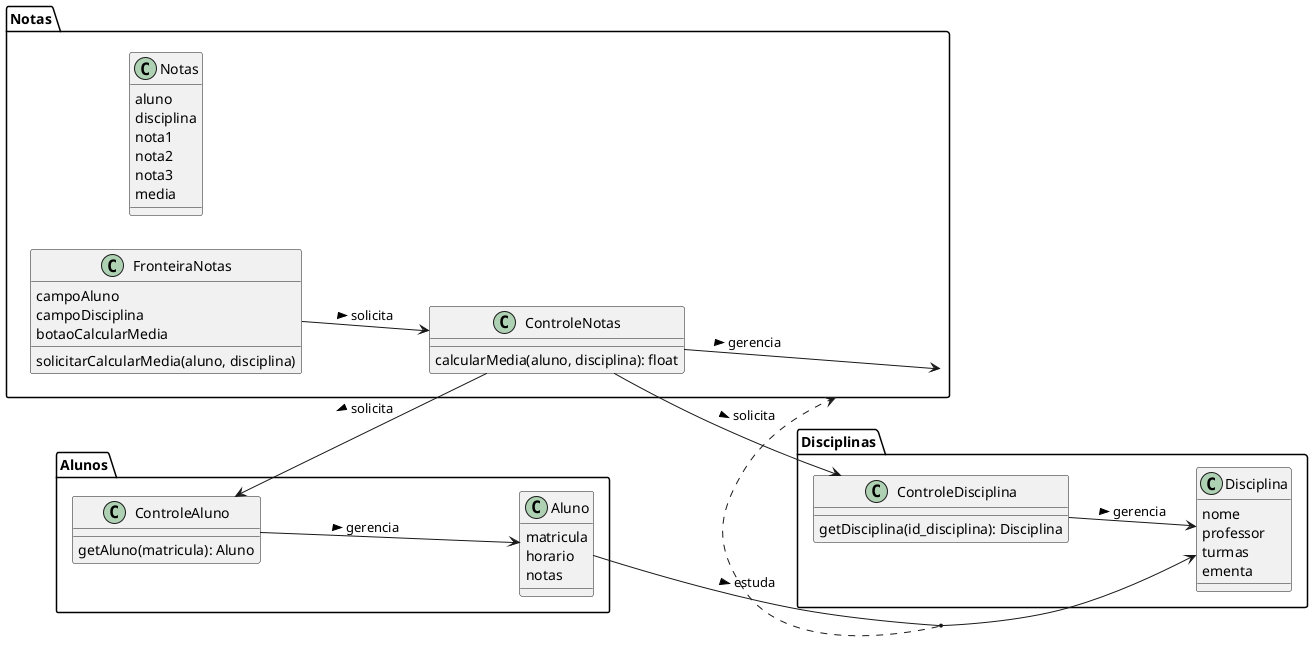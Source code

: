 @startuml "Sistema Academico"
left to right direction

package "Disciplinas"{
    class Disciplina{
        nome
        professor
        turmas
        ementa
    }

    class ControleDisciplina{
        getDisciplina(id_disciplina): Disciplina
    }
}

package "Notas"{
    class Notas{
        aluno
        disciplina
        nota1
        nota2
        nota3
        media
    }

    class ControleNotas{
        calcularMedia(aluno, disciplina): float
    }

    class FronteiraNotas{
        campoAluno
        campoDisciplina
        botaoCalcularMedia
        solicitarCalcularMedia(aluno, disciplina)
    }
}

package "Alunos"{
    class Aluno{
        matricula
        horario
        notas
    }

    class ControleAluno{
        getAluno(matricula): Aluno
    }
}



Aluno --> Disciplina: estuda >
(Disciplina, Aluno) ..> Notas
FronteiraNotas --> ControleNotas: solicita >
ControleNotas --> Notas: gerencia >
ControleNotas -down-> ControleDisciplina: solicita >
ControleNotas -up-> ControleAluno: solicita >

ControleDisciplina --> Disciplina: gerencia >

ControleAluno --> Aluno: gerencia >
